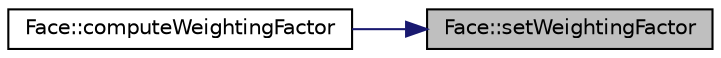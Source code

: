 digraph "Face::setWeightingFactor"
{
 // LATEX_PDF_SIZE
  bgcolor="transparent";
  edge [fontname="Helvetica",fontsize="10",labelfontname="Helvetica",labelfontsize="10"];
  node [fontname="Helvetica",fontsize="10",shape=record];
  rankdir="RL";
  Node1 [label="Face::setWeightingFactor",height=0.2,width=0.4,color="black", fillcolor="grey75", style="filled", fontcolor="black",tooltip=" "];
  Node1 -> Node2 [dir="back",color="midnightblue",fontsize="10",style="solid",fontname="Helvetica"];
  Node2 [label="Face::computeWeightingFactor",height=0.2,width=0.4,color="black",URL="$classFace.html#a93a8eb18180b2c5387226b4c24ee4fbb",tooltip="Computation of cells face weighting factor, ."];
}
